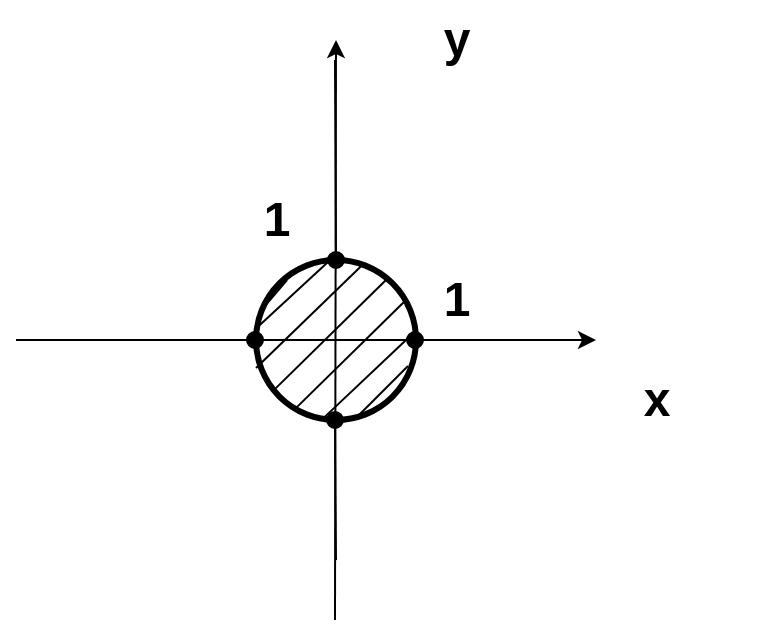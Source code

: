 <mxfile version="11.1.4" type="github"><diagram id="wZVFXRYp3rdyhaaoE_W6" name="Page-1"><mxGraphModel dx="535" dy="387" grid="1" gridSize="10" guides="1" tooltips="1" connect="1" arrows="1" fold="1" page="1" pageScale="1" pageWidth="827" pageHeight="1169" math="0" shadow="0"><root><mxCell id="0"/><mxCell id="1" parent="0"/><mxCell id="n4dtA_mrrEIgV4rkIbM9-1" value="" style="endArrow=classic;html=1;" edge="1" parent="1"><mxGeometry width="50" height="50" relative="1" as="geometry"><mxPoint x="369.5" y="410" as="sourcePoint"/><mxPoint x="370" y="120" as="targetPoint"/></mxGeometry></mxCell><mxCell id="n4dtA_mrrEIgV4rkIbM9-2" value="" style="endArrow=classic;html=1;" edge="1" parent="1"><mxGeometry width="50" height="50" relative="1" as="geometry"><mxPoint x="210" y="270" as="sourcePoint"/><mxPoint x="500" y="270" as="targetPoint"/></mxGeometry></mxCell><mxCell id="n4dtA_mrrEIgV4rkIbM9-3" value="" style="ellipse;whiteSpace=wrap;html=1;fillColor=none;strokeWidth=3;gradientColor=none;" vertex="1" parent="1"><mxGeometry x="330" y="230" width="80" height="80" as="geometry"/></mxCell><mxCell id="n4dtA_mrrEIgV4rkIbM9-4" value="" style="endArrow=none;html=1;endFill=0;startArrow=oval;startFill=1;endSize=10;startSize=8;exitX=0.5;exitY=0;exitDx=0;exitDy=0;" edge="1" parent="1" source="n4dtA_mrrEIgV4rkIbM9-3"><mxGeometry width="50" height="50" relative="1" as="geometry"><mxPoint x="369.5" y="200" as="sourcePoint"/><mxPoint x="369.5" y="130" as="targetPoint"/></mxGeometry></mxCell><mxCell id="n4dtA_mrrEIgV4rkIbM9-5" value="" style="endArrow=none;html=1;endFill=0;startArrow=oval;startFill=1;endSize=10;startSize=8;" edge="1" parent="1"><mxGeometry width="50" height="50" relative="1" as="geometry"><mxPoint x="409.5" y="270" as="sourcePoint"/><mxPoint x="490" y="270" as="targetPoint"/></mxGeometry></mxCell><mxCell id="n4dtA_mrrEIgV4rkIbM9-6" value="" style="endArrow=none;html=1;endFill=0;startArrow=oval;startFill=1;endSize=10;startSize=8;" edge="1" parent="1"><mxGeometry width="50" height="50" relative="1" as="geometry"><mxPoint x="329.5" y="270" as="sourcePoint"/><mxPoint x="260" y="270" as="targetPoint"/></mxGeometry></mxCell><mxCell id="n4dtA_mrrEIgV4rkIbM9-7" value="" style="endArrow=none;html=1;endFill=0;startArrow=oval;startFill=1;endSize=10;startSize=8;" edge="1" parent="1"><mxGeometry width="50" height="50" relative="1" as="geometry"><mxPoint x="369.5" y="310" as="sourcePoint"/><mxPoint x="370" y="380" as="targetPoint"/></mxGeometry></mxCell><mxCell id="n4dtA_mrrEIgV4rkIbM9-8" value="" style="endArrow=none;html=1;endFill=0;exitX=0.121;exitY=0.804;exitDx=0;exitDy=0;exitPerimeter=0;" edge="1" parent="1" source="n4dtA_mrrEIgV4rkIbM9-3"><mxGeometry width="50" height="50" relative="1" as="geometry"><mxPoint x="345" y="290" as="sourcePoint"/><mxPoint x="395" y="240" as="targetPoint"/></mxGeometry></mxCell><mxCell id="n4dtA_mrrEIgV4rkIbM9-9" value="" style="endArrow=none;html=1;endFill=0;exitX=0.121;exitY=0.804;exitDx=0;exitDy=0;exitPerimeter=0;" edge="1" parent="1"><mxGeometry width="50" height="50" relative="1" as="geometry"><mxPoint x="349.68" y="304.32" as="sourcePoint"/><mxPoint x="405" y="250" as="targetPoint"/></mxGeometry></mxCell><mxCell id="n4dtA_mrrEIgV4rkIbM9-10" value="" style="endArrow=none;html=1;endFill=0;exitX=0.413;exitY=0.996;exitDx=0;exitDy=0;exitPerimeter=0;entryX=1.004;entryY=0.438;entryDx=0;entryDy=0;entryPerimeter=0;" edge="1" parent="1" source="n4dtA_mrrEIgV4rkIbM9-3" target="n4dtA_mrrEIgV4rkIbM9-3"><mxGeometry width="50" height="50" relative="1" as="geometry"><mxPoint x="359.68" y="314.32" as="sourcePoint"/><mxPoint x="415" y="260" as="targetPoint"/></mxGeometry></mxCell><mxCell id="n4dtA_mrrEIgV4rkIbM9-11" value="" style="endArrow=none;html=1;endFill=0;exitX=0.038;exitY=0.308;exitDx=0;exitDy=0;exitPerimeter=0;" edge="1" parent="1" source="n4dtA_mrrEIgV4rkIbM9-3"><mxGeometry width="50" height="50" relative="1" as="geometry"><mxPoint x="290.18" y="294.32" as="sourcePoint"/><mxPoint x="345.5" y="240" as="targetPoint"/></mxGeometry></mxCell><mxCell id="n4dtA_mrrEIgV4rkIbM9-12" value="" style="endArrow=none;html=1;endFill=0;entryX=0.671;entryY=0.025;entryDx=0;entryDy=0;entryPerimeter=0;" edge="1" parent="1" target="n4dtA_mrrEIgV4rkIbM9-3"><mxGeometry width="50" height="50" relative="1" as="geometry"><mxPoint x="330" y="284" as="sourcePoint"/><mxPoint x="386" y="230" as="targetPoint"/></mxGeometry></mxCell><mxCell id="n4dtA_mrrEIgV4rkIbM9-13" value="" style="endArrow=none;html=1;endFill=0;" edge="1" parent="1"><mxGeometry width="50" height="50" relative="1" as="geometry"><mxPoint x="379" y="310" as="sourcePoint"/><mxPoint x="406" y="283" as="targetPoint"/></mxGeometry></mxCell><mxCell id="n4dtA_mrrEIgV4rkIbM9-16" value="" style="endArrow=none;html=1;endFill=0;exitX=0.017;exitY=0.413;exitDx=0;exitDy=0;exitPerimeter=0;entryX=0.45;entryY=0.013;entryDx=0;entryDy=0;entryPerimeter=0;" edge="1" parent="1" source="n4dtA_mrrEIgV4rkIbM9-3" target="n4dtA_mrrEIgV4rkIbM9-3"><mxGeometry width="50" height="50" relative="1" as="geometry"><mxPoint x="329.86" y="257.32" as="sourcePoint"/><mxPoint x="356.5" y="230" as="targetPoint"/></mxGeometry></mxCell><mxCell id="n4dtA_mrrEIgV4rkIbM9-17" value="x" style="text;strokeColor=none;fillColor=none;html=1;fontSize=24;fontStyle=1;verticalAlign=middle;align=center;" vertex="1" parent="1"><mxGeometry x="480" y="280" width="100" height="40" as="geometry"/></mxCell><mxCell id="n4dtA_mrrEIgV4rkIbM9-19" value="y" style="text;strokeColor=none;fillColor=none;html=1;fontSize=24;fontStyle=1;verticalAlign=middle;align=center;" vertex="1" parent="1"><mxGeometry x="380" y="100" width="100" height="40" as="geometry"/></mxCell><mxCell id="n4dtA_mrrEIgV4rkIbM9-20" value="1" style="text;strokeColor=none;fillColor=none;html=1;fontSize=24;fontStyle=1;verticalAlign=middle;align=center;" vertex="1" parent="1"><mxGeometry x="380" y="230" width="100" height="40" as="geometry"/></mxCell><mxCell id="n4dtA_mrrEIgV4rkIbM9-21" value="1" style="text;strokeColor=none;fillColor=none;html=1;fontSize=24;fontStyle=1;verticalAlign=middle;align=center;" vertex="1" parent="1"><mxGeometry x="290" y="190" width="100" height="40" as="geometry"/></mxCell></root></mxGraphModel></diagram></mxfile>